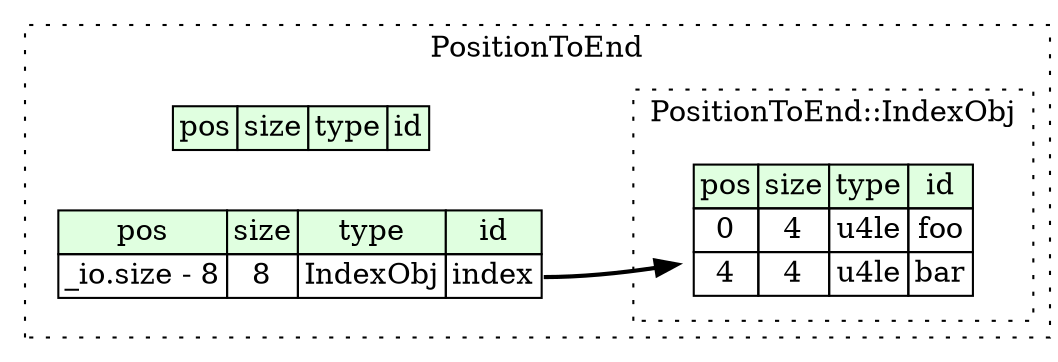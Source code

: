 digraph {
	rankdir=LR;
	node [shape=plaintext];
	subgraph cluster__position_to_end {
		label="PositionToEnd";
		graph[style=dotted];

		position_to_end__seq [label=<<TABLE BORDER="0" CELLBORDER="1" CELLSPACING="0">
			<TR><TD BGCOLOR="#E0FFE0">pos</TD><TD BGCOLOR="#E0FFE0">size</TD><TD BGCOLOR="#E0FFE0">type</TD><TD BGCOLOR="#E0FFE0">id</TD></TR>
		</TABLE>>];
		position_to_end__inst__index [label=<<TABLE BORDER="0" CELLBORDER="1" CELLSPACING="0">
			<TR><TD BGCOLOR="#E0FFE0">pos</TD><TD BGCOLOR="#E0FFE0">size</TD><TD BGCOLOR="#E0FFE0">type</TD><TD BGCOLOR="#E0FFE0">id</TD></TR>
			<TR><TD PORT="index_pos">_io.size - 8</TD><TD PORT="index_size">8</TD><TD>IndexObj</TD><TD PORT="index_type">index</TD></TR>
		</TABLE>>];
		subgraph cluster__index_obj {
			label="PositionToEnd::IndexObj";
			graph[style=dotted];

			index_obj__seq [label=<<TABLE BORDER="0" CELLBORDER="1" CELLSPACING="0">
				<TR><TD BGCOLOR="#E0FFE0">pos</TD><TD BGCOLOR="#E0FFE0">size</TD><TD BGCOLOR="#E0FFE0">type</TD><TD BGCOLOR="#E0FFE0">id</TD></TR>
				<TR><TD PORT="foo_pos">0</TD><TD PORT="foo_size">4</TD><TD>u4le</TD><TD PORT="foo_type">foo</TD></TR>
				<TR><TD PORT="bar_pos">4</TD><TD PORT="bar_size">4</TD><TD>u4le</TD><TD PORT="bar_type">bar</TD></TR>
			</TABLE>>];
		}
	}
	position_to_end__inst__index:index_type -> index_obj__seq [style=bold];
}
